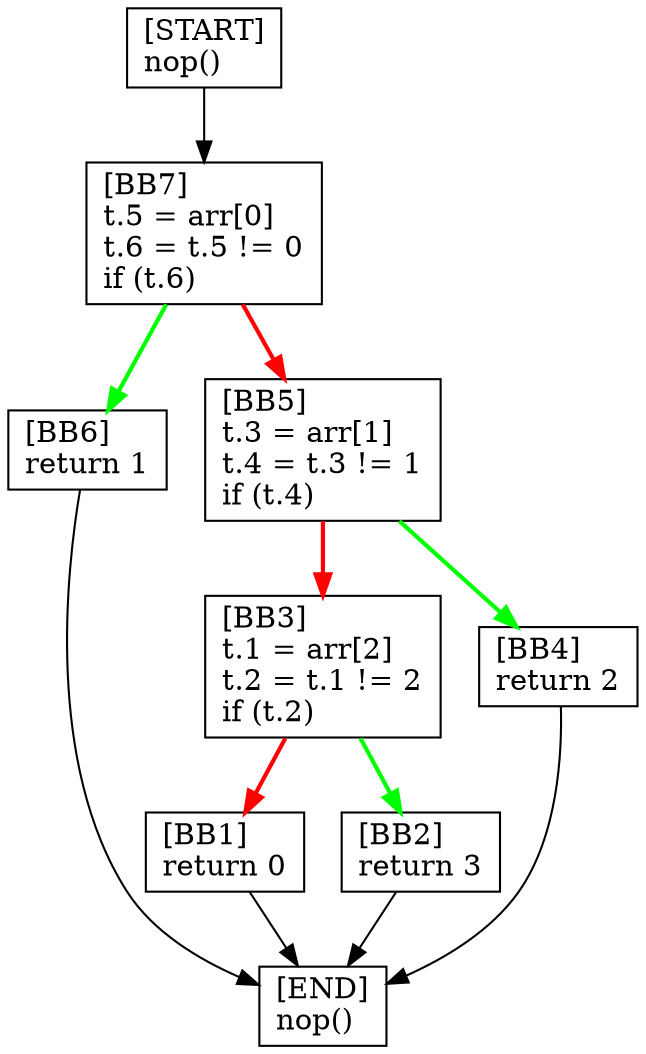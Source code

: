 digraph {
  node [shape=box]
  BB7 [label="[BB7]\lt.5 = arr[0]\lt.6 = t.5 != 0\lif (t.6)\l"];
  BB6 [label="[BB6]\lreturn 1\l"];
  BB1 [label="[BB1]\lreturn 0\l"];
  START [label="[START]\lnop()\l"];
  END [label="[END]\lnop()\l"];
  BB2 [label="[BB2]\lreturn 3\l"];
  BB3 [label="[BB3]\lt.1 = arr[2]\lt.2 = t.1 != 2\lif (t.2)\l"];
  BB4 [label="[BB4]\lreturn 2\l"];
  BB5 [label="[BB5]\lt.3 = arr[1]\lt.4 = t.3 != 1\lif (t.4)\l"];
  BB4 -> END;
  BB1 -> END;
  BB3 -> BB2 [color=green, penwidth=2];
  BB5 -> BB4 [color=green, penwidth=2];
  BB6 -> END;
  BB3 -> BB1 [color=red, penwidth=2];
  BB7 -> BB6 [color=green, penwidth=2];
  START -> BB7;
  BB7 -> BB5 [color=red, penwidth=2];
  BB5 -> BB3 [color=red, penwidth=2];
  BB2 -> END;
}
